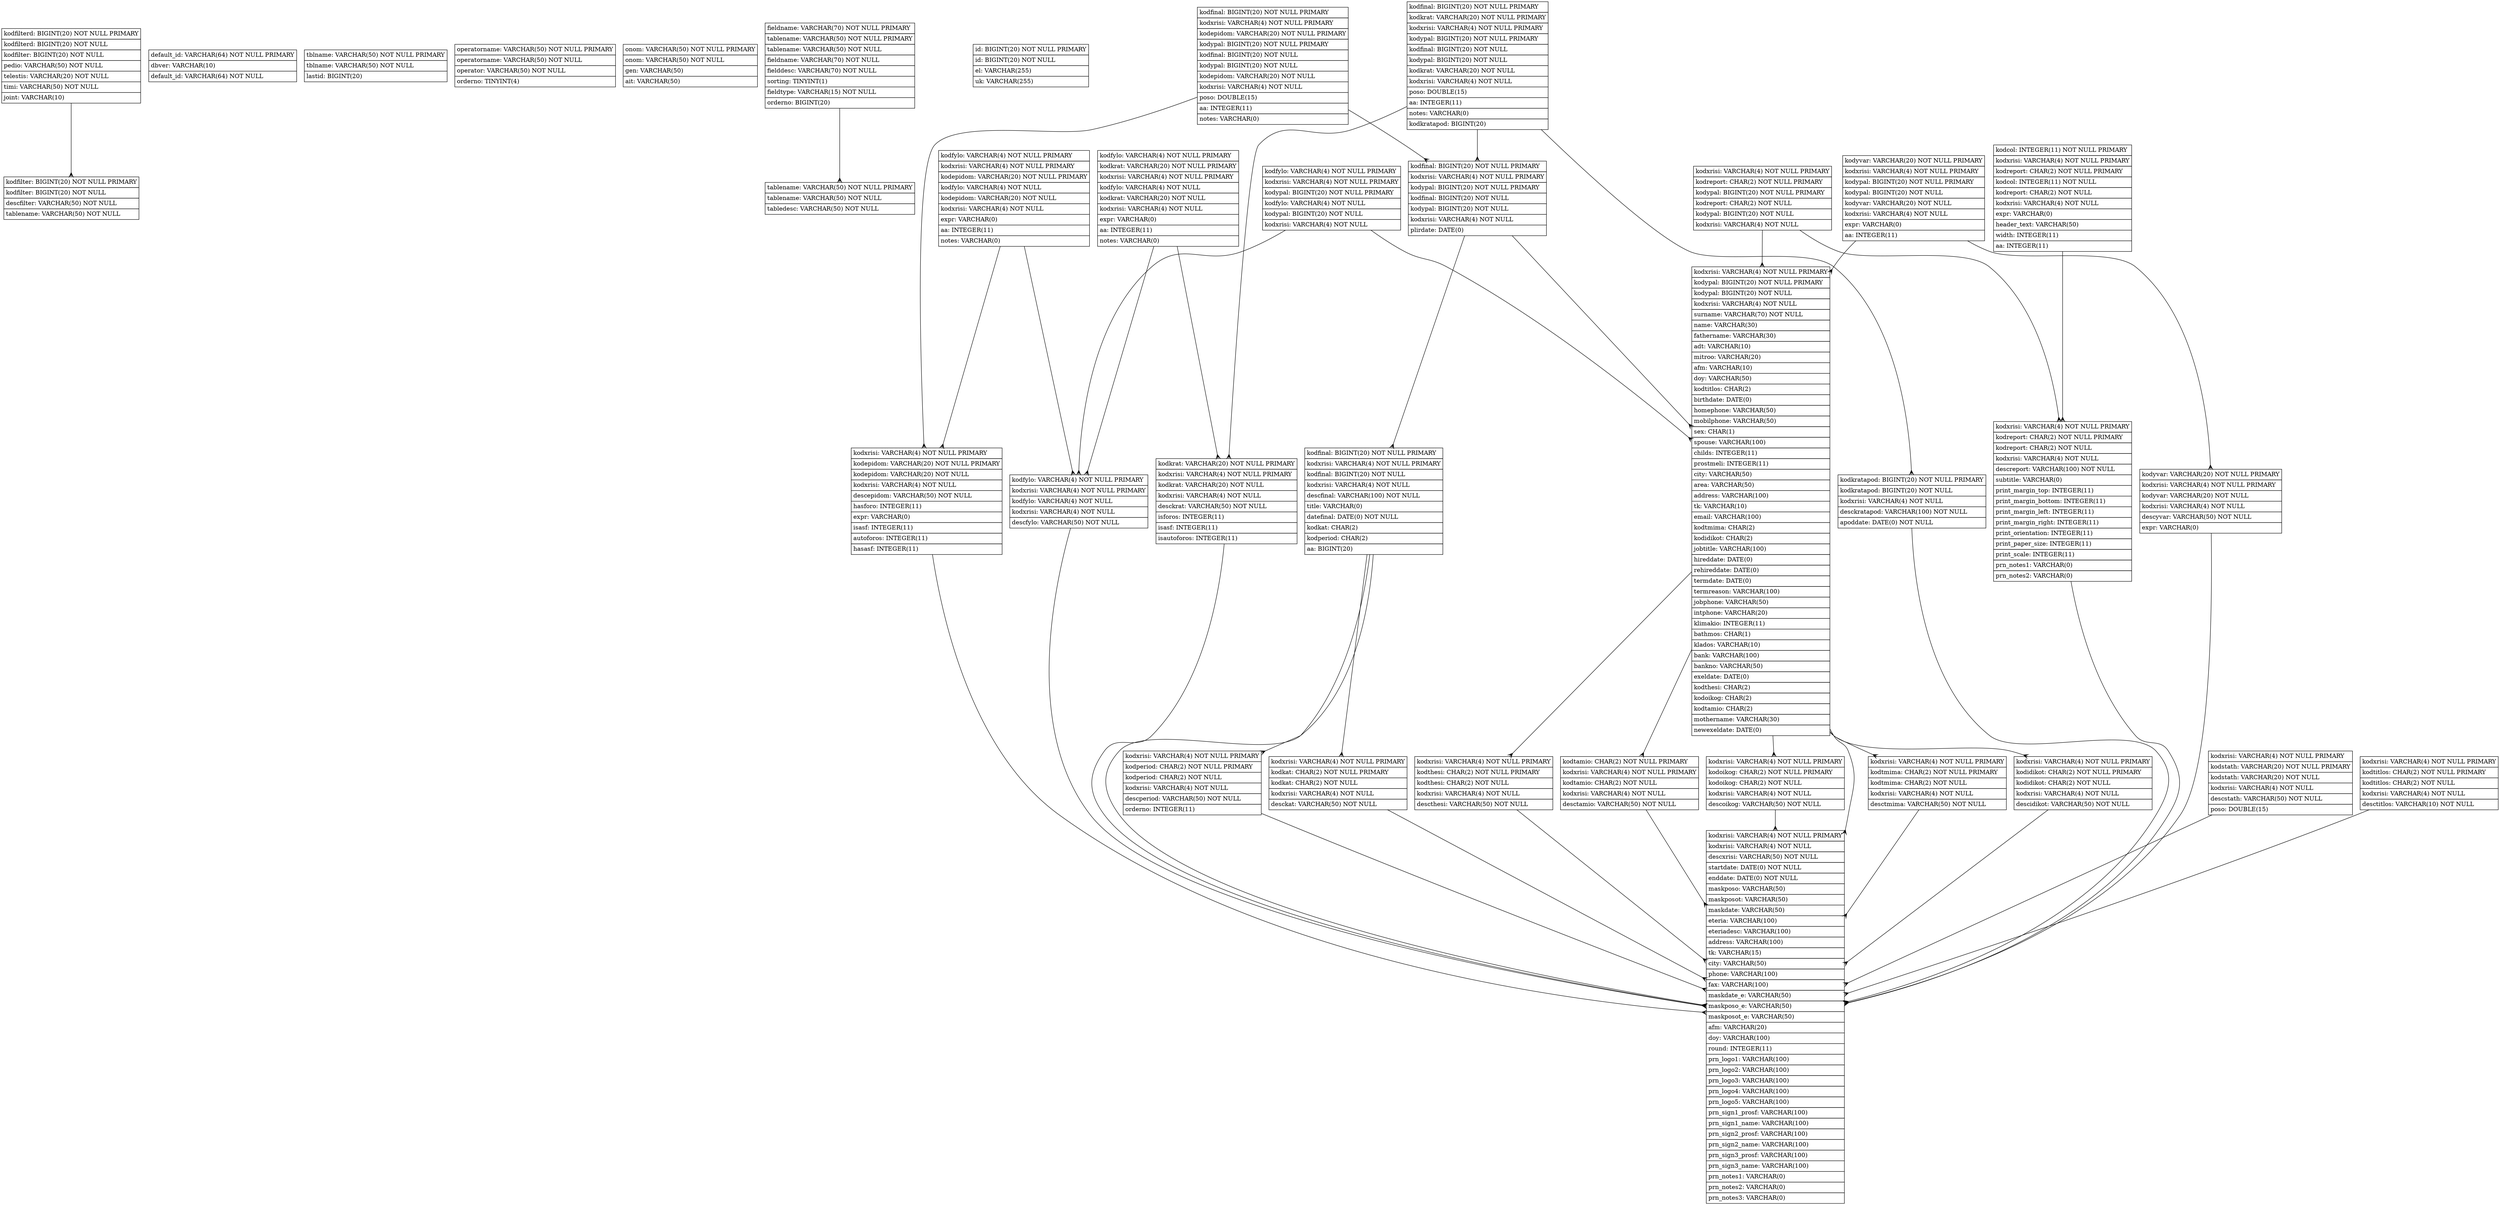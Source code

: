 digraph G {
    graph [rankdir=TB]
    node [shape=none, margin=0]
    edge [arrowhead=crow, arrowtail=none, dir=both]
    afxfilter [label=<
        <table border="0" cellborder="1" cellspacing="0" cellpadding="4">
            <tr><td align="left">kodfilter: BIGINT(20) NOT NULL PRIMARY</td></tr> 

            <tr><td align="left">kodfilter: BIGINT(20) NOT NULL</td></tr> 
            <tr><td align="left">descfilter: VARCHAR(50) NOT NULL</td></tr> 
            <tr><td align="left">tablename: VARCHAR(50) NOT NULL</td></tr> 

        </table>
    >]

    afxfilterd [label=<
        <table border="0" cellborder="1" cellspacing="0" cellpadding="4">
            <tr><td align="left">kodfilterd: BIGINT(20) NOT NULL PRIMARY</td></tr> 

            <tr><td align="left">kodfilterd: BIGINT(20) NOT NULL</td></tr> 
            <tr><td align="left">kodfilter: BIGINT(20) NOT NULL</td></tr> 
            <tr><td align="left">pedio: VARCHAR(50) NOT NULL</td></tr> 
            <tr><td align="left">telestis: VARCHAR(20) NOT NULL</td></tr> 
            <tr><td align="left">timi: VARCHAR(50) NOT NULL</td></tr> 
            <tr><td align="left">joint: VARCHAR(10) </td></tr> 

        </table>
    >]
    afxfilterd -> afxfilter; 

    afxinfo [label=<
        <table border="0" cellborder="1" cellspacing="0" cellpadding="4">
            <tr><td align="left">default_id: VARCHAR(64) NOT NULL PRIMARY</td></tr> 

            <tr><td align="left">dbver: VARCHAR(10) </td></tr> 
            <tr><td align="left">default_id: VARCHAR(64) NOT NULL</td></tr> 

        </table>
    >]

    afxkeygen [label=<
        <table border="0" cellborder="1" cellspacing="0" cellpadding="4">
            <tr><td align="left">tblname: VARCHAR(50) NOT NULL PRIMARY</td></tr> 

            <tr><td align="left">tblname: VARCHAR(50) NOT NULL</td></tr> 
            <tr><td align="left">lastid: BIGINT(20) </td></tr> 

        </table>
    >]

    afxoperators [label=<
        <table border="0" cellborder="1" cellspacing="0" cellpadding="4">
            <tr><td align="left">operatorname: VARCHAR(50) NOT NULL PRIMARY</td></tr> 

            <tr><td align="left">operatorname: VARCHAR(50) NOT NULL</td></tr> 
            <tr><td align="left">operator: VARCHAR(50) NOT NULL</td></tr> 
            <tr><td align="left">orderno: TINYINT(4) </td></tr> 

        </table>
    >]

    afxptoseis [label=<
        <table border="0" cellborder="1" cellspacing="0" cellpadding="4">
            <tr><td align="left">onom: VARCHAR(50) NOT NULL PRIMARY</td></tr> 

            <tr><td align="left">onom: VARCHAR(50) NOT NULL</td></tr> 
            <tr><td align="left">gen: VARCHAR(50) </td></tr> 
            <tr><td align="left">ait: VARCHAR(50) </td></tr> 

        </table>
    >]

    afxtable [label=<
        <table border="0" cellborder="1" cellspacing="0" cellpadding="4">
            <tr><td align="left">tablename: VARCHAR(50) NOT NULL PRIMARY</td></tr> 

            <tr><td align="left">tablename: VARCHAR(50) NOT NULL</td></tr> 
            <tr><td align="left">tabledesc: VARCHAR(50) NOT NULL</td></tr> 

        </table>
    >]

    afxtablefields [label=<
        <table border="0" cellborder="1" cellspacing="0" cellpadding="4">
            <tr><td align="left">fieldname: VARCHAR(70) NOT NULL PRIMARY</td></tr> 
            <tr><td align="left">tablename: VARCHAR(50) NOT NULL PRIMARY</td></tr> 

            <tr><td align="left">tablename: VARCHAR(50) NOT NULL</td></tr> 
            <tr><td align="left">fieldname: VARCHAR(70) NOT NULL</td></tr> 
            <tr><td align="left">fielddesc: VARCHAR(70) NOT NULL</td></tr> 
            <tr><td align="left">sorting: TINYINT(1) </td></tr> 
            <tr><td align="left">fieldtype: VARCHAR(15) NOT NULL</td></tr> 
            <tr><td align="left">orderno: BIGINT(20) </td></tr> 

        </table>
    >]
    afxtablefields -> afxtable; 

    afxtranslate [label=<
        <table border="0" cellborder="1" cellspacing="0" cellpadding="4">
            <tr><td align="left">id: BIGINT(20) NOT NULL PRIMARY</td></tr> 

            <tr><td align="left">id: BIGINT(20) NOT NULL</td></tr> 
            <tr><td align="left">el: VARCHAR(255) </td></tr> 
            <tr><td align="left">uk: VARCHAR(255) </td></tr> 

        </table>
    >]

    misth_zpxrisi [label=<
        <table border="0" cellborder="1" cellspacing="0" cellpadding="4">
            <tr><td align="left">kodxrisi: VARCHAR(4) NOT NULL PRIMARY</td></tr> 

            <tr><td align="left">kodxrisi: VARCHAR(4) NOT NULL</td></tr> 
            <tr><td align="left">descxrisi: VARCHAR(50) NOT NULL</td></tr> 
            <tr><td align="left">startdate: DATE(0) NOT NULL</td></tr> 
            <tr><td align="left">enddate: DATE(0) NOT NULL</td></tr> 
            <tr><td align="left">maskposo: VARCHAR(50) </td></tr> 
            <tr><td align="left">maskposot: VARCHAR(50) </td></tr> 
            <tr><td align="left">maskdate: VARCHAR(50) </td></tr> 
            <tr><td align="left">eteria: VARCHAR(100) </td></tr> 
            <tr><td align="left">eteriadesc: VARCHAR(100) </td></tr> 
            <tr><td align="left">address: VARCHAR(100) </td></tr> 
            <tr><td align="left">tk: VARCHAR(15) </td></tr> 
            <tr><td align="left">city: VARCHAR(50) </td></tr> 
            <tr><td align="left">phone: VARCHAR(100) </td></tr> 
            <tr><td align="left">fax: VARCHAR(100) </td></tr> 
            <tr><td align="left">maskdate_e: VARCHAR(50) </td></tr> 
            <tr><td align="left">maskposo_e: VARCHAR(50) </td></tr> 
            <tr><td align="left">maskposot_e: VARCHAR(50) </td></tr> 
            <tr><td align="left">afm: VARCHAR(20) </td></tr> 
            <tr><td align="left">doy: VARCHAR(100) </td></tr> 
            <tr><td align="left">round: INTEGER(11) </td></tr> 
            <tr><td align="left">prn_logo1: VARCHAR(100) </td></tr> 
            <tr><td align="left">prn_logo2: VARCHAR(100) </td></tr> 
            <tr><td align="left">prn_logo3: VARCHAR(100) </td></tr> 
            <tr><td align="left">prn_logo4: VARCHAR(100) </td></tr> 
            <tr><td align="left">prn_logo5: VARCHAR(100) </td></tr> 
            <tr><td align="left">prn_sign1_prosf: VARCHAR(100) </td></tr> 
            <tr><td align="left">prn_sign1_name: VARCHAR(100) </td></tr> 
            <tr><td align="left">prn_sign2_prosf: VARCHAR(100) </td></tr> 
            <tr><td align="left">prn_sign2_name: VARCHAR(100) </td></tr> 
            <tr><td align="left">prn_sign3_prosf: VARCHAR(100) </td></tr> 
            <tr><td align="left">prn_sign3_name: VARCHAR(100) </td></tr> 
            <tr><td align="left">prn_notes1: VARCHAR(0) </td></tr> 
            <tr><td align="left">prn_notes2: VARCHAR(0) </td></tr> 
            <tr><td align="left">prn_notes3: VARCHAR(0) </td></tr> 

        </table>
    >]

    misth_zpperiod [label=<
        <table border="0" cellborder="1" cellspacing="0" cellpadding="4">
            <tr><td align="left">kodxrisi: VARCHAR(4) NOT NULL PRIMARY</td></tr> 
            <tr><td align="left">kodperiod: CHAR(2) NOT NULL PRIMARY</td></tr> 

            <tr><td align="left">kodperiod: CHAR(2) NOT NULL</td></tr> 
            <tr><td align="left">kodxrisi: VARCHAR(4) NOT NULL</td></tr> 
            <tr><td align="left">descperiod: VARCHAR(50) NOT NULL</td></tr> 
            <tr><td align="left">orderno: INTEGER(11) </td></tr> 

        </table>
    >]
    misth_zpperiod -> misth_zpxrisi; 

    misth_zpkat [label=<
        <table border="0" cellborder="1" cellspacing="0" cellpadding="4">
            <tr><td align="left">kodxrisi: VARCHAR(4) NOT NULL PRIMARY</td></tr> 
            <tr><td align="left">kodkat: CHAR(2) NOT NULL PRIMARY</td></tr> 

            <tr><td align="left">kodkat: CHAR(2) NOT NULL</td></tr> 
            <tr><td align="left">kodxrisi: VARCHAR(4) NOT NULL</td></tr> 
            <tr><td align="left">desckat: VARCHAR(50) NOT NULL</td></tr> 

        </table>
    >]
    misth_zpkat -> misth_zpxrisi; 

    misth_final [label=<
        <table border="0" cellborder="1" cellspacing="0" cellpadding="4">
            <tr><td align="left">kodfinal: BIGINT(20) NOT NULL PRIMARY</td></tr> 
            <tr><td align="left">kodxrisi: VARCHAR(4) NOT NULL PRIMARY</td></tr> 

            <tr><td align="left">kodfinal: BIGINT(20) NOT NULL</td></tr> 
            <tr><td align="left">kodxrisi: VARCHAR(4) NOT NULL</td></tr> 
            <tr><td align="left">descfinal: VARCHAR(100) NOT NULL</td></tr> 
            <tr><td align="left">title: VARCHAR(0) </td></tr> 
            <tr><td align="left">datefinal: DATE(0) NOT NULL</td></tr> 
            <tr><td align="left">kodkat: CHAR(2) </td></tr> 
            <tr><td align="left">kodperiod: CHAR(2) </td></tr> 
            <tr><td align="left">aa: BIGINT(20) </td></tr> 

        </table>
    >]
    misth_final -> misth_zpperiod; 
    misth_final -> misth_zpxrisi; 
    misth_final -> misth_zpkat; 

    misth_zptmima [label=<
        <table border="0" cellborder="1" cellspacing="0" cellpadding="4">
            <tr><td align="left">kodxrisi: VARCHAR(4) NOT NULL PRIMARY</td></tr> 
            <tr><td align="left">kodtmima: CHAR(2) NOT NULL PRIMARY</td></tr> 

            <tr><td align="left">kodtmima: CHAR(2) NOT NULL</td></tr> 
            <tr><td align="left">kodxrisi: VARCHAR(4) NOT NULL</td></tr> 
            <tr><td align="left">desctmima: VARCHAR(50) NOT NULL</td></tr> 

        </table>
    >]
    misth_zptmima -> misth_zpxrisi; 

    misth_zpidikot [label=<
        <table border="0" cellborder="1" cellspacing="0" cellpadding="4">
            <tr><td align="left">kodxrisi: VARCHAR(4) NOT NULL PRIMARY</td></tr> 
            <tr><td align="left">kodidikot: CHAR(2) NOT NULL PRIMARY</td></tr> 

            <tr><td align="left">kodidikot: CHAR(2) NOT NULL</td></tr> 
            <tr><td align="left">kodxrisi: VARCHAR(4) NOT NULL</td></tr> 
            <tr><td align="left">descidikot: VARCHAR(50) NOT NULL</td></tr> 

        </table>
    >]
    misth_zpidikot -> misth_zpxrisi; 

    misth_zpthesi [label=<
        <table border="0" cellborder="1" cellspacing="0" cellpadding="4">
            <tr><td align="left">kodxrisi: VARCHAR(4) NOT NULL PRIMARY</td></tr> 
            <tr><td align="left">kodthesi: CHAR(2) NOT NULL PRIMARY</td></tr> 

            <tr><td align="left">kodthesi: CHAR(2) NOT NULL</td></tr> 
            <tr><td align="left">kodxrisi: VARCHAR(4) NOT NULL</td></tr> 
            <tr><td align="left">descthesi: VARCHAR(50) NOT NULL</td></tr> 

        </table>
    >]
    misth_zpthesi -> misth_zpxrisi; 

    misth_zptamio [label=<
        <table border="0" cellborder="1" cellspacing="0" cellpadding="4">
            <tr><td align="left">kodtamio: CHAR(2) NOT NULL PRIMARY</td></tr> 
            <tr><td align="left">kodxrisi: VARCHAR(4) NOT NULL PRIMARY</td></tr> 

            <tr><td align="left">kodtamio: CHAR(2) NOT NULL</td></tr> 
            <tr><td align="left">kodxrisi: VARCHAR(4) NOT NULL</td></tr> 
            <tr><td align="left">desctamio: VARCHAR(50) NOT NULL</td></tr> 

        </table>
    >]
    misth_zptamio -> misth_zpxrisi; 

    misth_zpoikog [label=<
        <table border="0" cellborder="1" cellspacing="0" cellpadding="4">
            <tr><td align="left">kodxrisi: VARCHAR(4) NOT NULL PRIMARY</td></tr> 
            <tr><td align="left">kodoikog: CHAR(2) NOT NULL PRIMARY</td></tr> 

            <tr><td align="left">kodoikog: CHAR(2) NOT NULL</td></tr> 
            <tr><td align="left">kodxrisi: VARCHAR(4) NOT NULL</td></tr> 
            <tr><td align="left">descoikog: VARCHAR(50) NOT NULL</td></tr> 

        </table>
    >]
    misth_zpoikog -> misth_zpxrisi; 

    misth_ypal [label=<
        <table border="0" cellborder="1" cellspacing="0" cellpadding="4">
            <tr><td align="left">kodxrisi: VARCHAR(4) NOT NULL PRIMARY</td></tr> 
            <tr><td align="left">kodypal: BIGINT(20) NOT NULL PRIMARY</td></tr> 

            <tr><td align="left">kodypal: BIGINT(20) NOT NULL</td></tr> 
            <tr><td align="left">kodxrisi: VARCHAR(4) NOT NULL</td></tr> 
            <tr><td align="left">surname: VARCHAR(70) NOT NULL</td></tr> 
            <tr><td align="left">name: VARCHAR(30) </td></tr> 
            <tr><td align="left">fathername: VARCHAR(30) </td></tr> 
            <tr><td align="left">adt: VARCHAR(10) </td></tr> 
            <tr><td align="left">mitroo: VARCHAR(20) </td></tr> 
            <tr><td align="left">afm: VARCHAR(10) </td></tr> 
            <tr><td align="left">doy: VARCHAR(50) </td></tr> 
            <tr><td align="left">kodtitlos: CHAR(2) </td></tr> 
            <tr><td align="left">birthdate: DATE(0) </td></tr> 
            <tr><td align="left">homephone: VARCHAR(50) </td></tr> 
            <tr><td align="left">mobilphone: VARCHAR(50) </td></tr> 
            <tr><td align="left">sex: CHAR(1) </td></tr> 
            <tr><td align="left">spouse: VARCHAR(100) </td></tr> 
            <tr><td align="left">childs: INTEGER(11) </td></tr> 
            <tr><td align="left">prostmeli: INTEGER(11) </td></tr> 
            <tr><td align="left">city: VARCHAR(50) </td></tr> 
            <tr><td align="left">area: VARCHAR(50) </td></tr> 
            <tr><td align="left">address: VARCHAR(100) </td></tr> 
            <tr><td align="left">tk: VARCHAR(10) </td></tr> 
            <tr><td align="left">email: VARCHAR(100) </td></tr> 
            <tr><td align="left">kodtmima: CHAR(2) </td></tr> 
            <tr><td align="left">kodidikot: CHAR(2) </td></tr> 
            <tr><td align="left">jobtitle: VARCHAR(100) </td></tr> 
            <tr><td align="left">hireddate: DATE(0) </td></tr> 
            <tr><td align="left">rehireddate: DATE(0) </td></tr> 
            <tr><td align="left">termdate: DATE(0) </td></tr> 
            <tr><td align="left">termreason: VARCHAR(100) </td></tr> 
            <tr><td align="left">jobphone: VARCHAR(50) </td></tr> 
            <tr><td align="left">intphone: VARCHAR(20) </td></tr> 
            <tr><td align="left">klimakio: INTEGER(11) </td></tr> 
            <tr><td align="left">bathmos: CHAR(1) </td></tr> 
            <tr><td align="left">klados: VARCHAR(10) </td></tr> 
            <tr><td align="left">bank: VARCHAR(100) </td></tr> 
            <tr><td align="left">bankno: VARCHAR(50) </td></tr> 
            <tr><td align="left">exeldate: DATE(0) </td></tr> 
            <tr><td align="left">kodthesi: CHAR(2) </td></tr> 
            <tr><td align="left">kodoikog: CHAR(2) </td></tr> 
            <tr><td align="left">kodtamio: CHAR(2) </td></tr> 
            <tr><td align="left">mothername: VARCHAR(30) </td></tr> 
            <tr><td align="left">newexeldate: DATE(0) </td></tr> 

        </table>
    >]
    misth_ypal -> misth_zpxrisi; 
    misth_ypal -> misth_zptmima; 
    misth_ypal -> misth_zpidikot; 
    misth_ypal -> misth_zpthesi; 
    misth_ypal -> misth_zptamio; 
    misth_ypal -> misth_zpoikog; 

    misth_final_ypal [label=<
        <table border="0" cellborder="1" cellspacing="0" cellpadding="4">
            <tr><td align="left">kodfinal: BIGINT(20) NOT NULL PRIMARY</td></tr> 
            <tr><td align="left">kodxrisi: VARCHAR(4) NOT NULL PRIMARY</td></tr> 
            <tr><td align="left">kodypal: BIGINT(20) NOT NULL PRIMARY</td></tr> 

            <tr><td align="left">kodfinal: BIGINT(20) NOT NULL</td></tr> 
            <tr><td align="left">kodypal: BIGINT(20) NOT NULL</td></tr> 
            <tr><td align="left">kodxrisi: VARCHAR(4) NOT NULL</td></tr> 
            <tr><td align="left">plirdate: DATE(0) </td></tr> 

        </table>
    >]
    misth_final_ypal -> misth_final; 
    misth_final_ypal -> misth_ypal; 

    misth_zpepidom [label=<
        <table border="0" cellborder="1" cellspacing="0" cellpadding="4">
            <tr><td align="left">kodxrisi: VARCHAR(4) NOT NULL PRIMARY</td></tr> 
            <tr><td align="left">kodepidom: VARCHAR(20) NOT NULL PRIMARY</td></tr> 

            <tr><td align="left">kodepidom: VARCHAR(20) NOT NULL</td></tr> 
            <tr><td align="left">kodxrisi: VARCHAR(4) NOT NULL</td></tr> 
            <tr><td align="left">descepidom: VARCHAR(50) NOT NULL</td></tr> 
            <tr><td align="left">hasforo: INTEGER(11) </td></tr> 
            <tr><td align="left">expr: VARCHAR(0) </td></tr> 
            <tr><td align="left">isasf: INTEGER(11) </td></tr> 
            <tr><td align="left">autoforos: INTEGER(11) </td></tr> 
            <tr><td align="left">hasasf: INTEGER(11) </td></tr> 

        </table>
    >]
    misth_zpepidom -> misth_zpxrisi; 

    misth_final_ypal_epidom [label=<
        <table border="0" cellborder="1" cellspacing="0" cellpadding="4">
            <tr><td align="left">kodfinal: BIGINT(20) NOT NULL PRIMARY</td></tr> 
            <tr><td align="left">kodxrisi: VARCHAR(4) NOT NULL PRIMARY</td></tr> 
            <tr><td align="left">kodepidom: VARCHAR(20) NOT NULL PRIMARY</td></tr> 
            <tr><td align="left">kodypal: BIGINT(20) NOT NULL PRIMARY</td></tr> 

            <tr><td align="left">kodfinal: BIGINT(20) NOT NULL</td></tr> 
            <tr><td align="left">kodypal: BIGINT(20) NOT NULL</td></tr> 
            <tr><td align="left">kodepidom: VARCHAR(20) NOT NULL</td></tr> 
            <tr><td align="left">kodxrisi: VARCHAR(4) NOT NULL</td></tr> 
            <tr><td align="left">poso: DOUBLE(15) </td></tr> 
            <tr><td align="left">aa: INTEGER(11) </td></tr> 
            <tr><td align="left">notes: VARCHAR(0) </td></tr> 

        </table>
    >]
    misth_final_ypal_epidom -> misth_final_ypal; 
    misth_final_ypal_epidom -> misth_zpepidom; 

    misth_zpkrat [label=<
        <table border="0" cellborder="1" cellspacing="0" cellpadding="4">
            <tr><td align="left">kodkrat: VARCHAR(20) NOT NULL PRIMARY</td></tr> 
            <tr><td align="left">kodxrisi: VARCHAR(4) NOT NULL PRIMARY</td></tr> 

            <tr><td align="left">kodkrat: VARCHAR(20) NOT NULL</td></tr> 
            <tr><td align="left">kodxrisi: VARCHAR(4) NOT NULL</td></tr> 
            <tr><td align="left">desckrat: VARCHAR(50) NOT NULL</td></tr> 
            <tr><td align="left">isforos: INTEGER(11) </td></tr> 
            <tr><td align="left">isasf: INTEGER(11) </td></tr> 
            <tr><td align="left">isautoforos: INTEGER(11) </td></tr> 

        </table>
    >]
    misth_zpkrat -> misth_zpxrisi; 

    misth_kratapod [label=<
        <table border="0" cellborder="1" cellspacing="0" cellpadding="4">
            <tr><td align="left">kodkratapod: BIGINT(20) NOT NULL PRIMARY</td></tr> 

            <tr><td align="left">kodkratapod: BIGINT(20) NOT NULL</td></tr> 
            <tr><td align="left">kodxrisi: VARCHAR(4) NOT NULL</td></tr> 
            <tr><td align="left">desckratapod: VARCHAR(100) NOT NULL</td></tr> 
            <tr><td align="left">apoddate: DATE(0) NOT NULL</td></tr> 

        </table>
    >]
    misth_kratapod -> misth_zpxrisi; 

    misth_final_ypal_krat [label=<
        <table border="0" cellborder="1" cellspacing="0" cellpadding="4">
            <tr><td align="left">kodfinal: BIGINT(20) NOT NULL PRIMARY</td></tr> 
            <tr><td align="left">kodkrat: VARCHAR(20) NOT NULL PRIMARY</td></tr> 
            <tr><td align="left">kodxrisi: VARCHAR(4) NOT NULL PRIMARY</td></tr> 
            <tr><td align="left">kodypal: BIGINT(20) NOT NULL PRIMARY</td></tr> 

            <tr><td align="left">kodfinal: BIGINT(20) NOT NULL</td></tr> 
            <tr><td align="left">kodypal: BIGINT(20) NOT NULL</td></tr> 
            <tr><td align="left">kodkrat: VARCHAR(20) NOT NULL</td></tr> 
            <tr><td align="left">kodxrisi: VARCHAR(4) NOT NULL</td></tr> 
            <tr><td align="left">poso: DOUBLE(15) </td></tr> 
            <tr><td align="left">aa: INTEGER(11) </td></tr> 
            <tr><td align="left">notes: VARCHAR(0) </td></tr> 
            <tr><td align="left">kodkratapod: BIGINT(20) </td></tr> 

        </table>
    >]
    misth_final_ypal_krat -> misth_final_ypal; 
    misth_final_ypal_krat -> misth_zpkrat; 
    misth_final_ypal_krat -> misth_kratapod; 

    misth_fylo [label=<
        <table border="0" cellborder="1" cellspacing="0" cellpadding="4">
            <tr><td align="left">kodfylo: VARCHAR(4) NOT NULL PRIMARY</td></tr> 
            <tr><td align="left">kodxrisi: VARCHAR(4) NOT NULL PRIMARY</td></tr> 

            <tr><td align="left">kodfylo: VARCHAR(4) NOT NULL</td></tr> 
            <tr><td align="left">kodxrisi: VARCHAR(4) NOT NULL</td></tr> 
            <tr><td align="left">descfylo: VARCHAR(50) NOT NULL</td></tr> 

        </table>
    >]
    misth_fylo -> misth_zpxrisi; 

    misth_fylo_epidom [label=<
        <table border="0" cellborder="1" cellspacing="0" cellpadding="4">
            <tr><td align="left">kodfylo: VARCHAR(4) NOT NULL PRIMARY</td></tr> 
            <tr><td align="left">kodxrisi: VARCHAR(4) NOT NULL PRIMARY</td></tr> 
            <tr><td align="left">kodepidom: VARCHAR(20) NOT NULL PRIMARY</td></tr> 

            <tr><td align="left">kodfylo: VARCHAR(4) NOT NULL</td></tr> 
            <tr><td align="left">kodepidom: VARCHAR(20) NOT NULL</td></tr> 
            <tr><td align="left">kodxrisi: VARCHAR(4) NOT NULL</td></tr> 
            <tr><td align="left">expr: VARCHAR(0) </td></tr> 
            <tr><td align="left">aa: INTEGER(11) </td></tr> 
            <tr><td align="left">notes: VARCHAR(0) </td></tr> 

        </table>
    >]
    misth_fylo_epidom -> misth_fylo; 
    misth_fylo_epidom -> misth_zpepidom; 

    misth_fylo_krat [label=<
        <table border="0" cellborder="1" cellspacing="0" cellpadding="4">
            <tr><td align="left">kodfylo: VARCHAR(4) NOT NULL PRIMARY</td></tr> 
            <tr><td align="left">kodkrat: VARCHAR(20) NOT NULL PRIMARY</td></tr> 
            <tr><td align="left">kodxrisi: VARCHAR(4) NOT NULL PRIMARY</td></tr> 

            <tr><td align="left">kodfylo: VARCHAR(4) NOT NULL</td></tr> 
            <tr><td align="left">kodkrat: VARCHAR(20) NOT NULL</td></tr> 
            <tr><td align="left">kodxrisi: VARCHAR(4) NOT NULL</td></tr> 
            <tr><td align="left">expr: VARCHAR(0) </td></tr> 
            <tr><td align="left">aa: INTEGER(11) </td></tr> 
            <tr><td align="left">notes: VARCHAR(0) </td></tr> 

        </table>
    >]
    misth_fylo_krat -> misth_fylo; 
    misth_fylo_krat -> misth_zpkrat; 

    misth_fylo_ypal [label=<
        <table border="0" cellborder="1" cellspacing="0" cellpadding="4">
            <tr><td align="left">kodfylo: VARCHAR(4) NOT NULL PRIMARY</td></tr> 
            <tr><td align="left">kodxrisi: VARCHAR(4) NOT NULL PRIMARY</td></tr> 
            <tr><td align="left">kodypal: BIGINT(20) NOT NULL PRIMARY</td></tr> 

            <tr><td align="left">kodfylo: VARCHAR(4) NOT NULL</td></tr> 
            <tr><td align="left">kodypal: BIGINT(20) NOT NULL</td></tr> 
            <tr><td align="left">kodxrisi: VARCHAR(4) NOT NULL</td></tr> 

        </table>
    >]
    misth_fylo_ypal -> misth_fylo; 
    misth_fylo_ypal -> misth_ypal; 

    misth_report [label=<
        <table border="0" cellborder="1" cellspacing="0" cellpadding="4">
            <tr><td align="left">kodxrisi: VARCHAR(4) NOT NULL PRIMARY</td></tr> 
            <tr><td align="left">kodreport: CHAR(2) NOT NULL PRIMARY</td></tr> 

            <tr><td align="left">kodreport: CHAR(2) NOT NULL</td></tr> 
            <tr><td align="left">kodxrisi: VARCHAR(4) NOT NULL</td></tr> 
            <tr><td align="left">descreport: VARCHAR(100) NOT NULL</td></tr> 
            <tr><td align="left">subtitle: VARCHAR(0) </td></tr> 
            <tr><td align="left">print_margin_top: INTEGER(11) </td></tr> 
            <tr><td align="left">print_margin_bottom: INTEGER(11) </td></tr> 
            <tr><td align="left">print_margin_left: INTEGER(11) </td></tr> 
            <tr><td align="left">print_margin_right: INTEGER(11) </td></tr> 
            <tr><td align="left">print_orientation: INTEGER(11) </td></tr> 
            <tr><td align="left">print_paper_size: INTEGER(11) </td></tr> 
            <tr><td align="left">print_scale: INTEGER(11) </td></tr> 
            <tr><td align="left">prn_notes1: VARCHAR(0) </td></tr> 
            <tr><td align="left">prn_notes2: VARCHAR(0) </td></tr> 

        </table>
    >]
    misth_report -> misth_zpxrisi; 

    misth_report_cols [label=<
        <table border="0" cellborder="1" cellspacing="0" cellpadding="4">
            <tr><td align="left">kodcol: INTEGER(11) NOT NULL PRIMARY</td></tr> 
            <tr><td align="left">kodxrisi: VARCHAR(4) NOT NULL PRIMARY</td></tr> 
            <tr><td align="left">kodreport: CHAR(2) NOT NULL PRIMARY</td></tr> 

            <tr><td align="left">kodcol: INTEGER(11) NOT NULL</td></tr> 
            <tr><td align="left">kodreport: CHAR(2) NOT NULL</td></tr> 
            <tr><td align="left">kodxrisi: VARCHAR(4) NOT NULL</td></tr> 
            <tr><td align="left">expr: VARCHAR(0) </td></tr> 
            <tr><td align="left">header_text: VARCHAR(50) </td></tr> 
            <tr><td align="left">width: INTEGER(11) </td></tr> 
            <tr><td align="left">aa: INTEGER(11) </td></tr> 

        </table>
    >]
    misth_report_cols -> misth_report; 

    misth_report_ypal [label=<
        <table border="0" cellborder="1" cellspacing="0" cellpadding="4">
            <tr><td align="left">kodxrisi: VARCHAR(4) NOT NULL PRIMARY</td></tr> 
            <tr><td align="left">kodreport: CHAR(2) NOT NULL PRIMARY</td></tr> 
            <tr><td align="left">kodypal: BIGINT(20) NOT NULL PRIMARY</td></tr> 

            <tr><td align="left">kodreport: CHAR(2) NOT NULL</td></tr> 
            <tr><td align="left">kodypal: BIGINT(20) NOT NULL</td></tr> 
            <tr><td align="left">kodxrisi: VARCHAR(4) NOT NULL</td></tr> 

        </table>
    >]
    misth_report_ypal -> misth_report; 
    misth_report_ypal -> misth_ypal; 

    misth_zpyvar [label=<
        <table border="0" cellborder="1" cellspacing="0" cellpadding="4">
            <tr><td align="left">kodyvar: VARCHAR(20) NOT NULL PRIMARY</td></tr> 
            <tr><td align="left">kodxrisi: VARCHAR(4) NOT NULL PRIMARY</td></tr> 

            <tr><td align="left">kodyvar: VARCHAR(20) NOT NULL</td></tr> 
            <tr><td align="left">kodxrisi: VARCHAR(4) NOT NULL</td></tr> 
            <tr><td align="left">descyvar: VARCHAR(50) NOT NULL</td></tr> 
            <tr><td align="left">expr: VARCHAR(0) </td></tr> 

        </table>
    >]
    misth_zpyvar -> misth_zpxrisi; 

    misth_ypal_yvar [label=<
        <table border="0" cellborder="1" cellspacing="0" cellpadding="4">
            <tr><td align="left">kodyvar: VARCHAR(20) NOT NULL PRIMARY</td></tr> 
            <tr><td align="left">kodxrisi: VARCHAR(4) NOT NULL PRIMARY</td></tr> 
            <tr><td align="left">kodypal: BIGINT(20) NOT NULL PRIMARY</td></tr> 

            <tr><td align="left">kodypal: BIGINT(20) NOT NULL</td></tr> 
            <tr><td align="left">kodyvar: VARCHAR(20) NOT NULL</td></tr> 
            <tr><td align="left">kodxrisi: VARCHAR(4) NOT NULL</td></tr> 
            <tr><td align="left">expr: VARCHAR(0) </td></tr> 
            <tr><td align="left">aa: INTEGER(11) </td></tr> 

        </table>
    >]
    misth_ypal_yvar -> misth_ypal; 
    misth_ypal_yvar -> misth_zpyvar; 

    misth_zpstath [label=<
        <table border="0" cellborder="1" cellspacing="0" cellpadding="4">
            <tr><td align="left">kodxrisi: VARCHAR(4) NOT NULL PRIMARY</td></tr> 
            <tr><td align="left">kodstath: VARCHAR(20) NOT NULL PRIMARY</td></tr> 

            <tr><td align="left">kodstath: VARCHAR(20) NOT NULL</td></tr> 
            <tr><td align="left">kodxrisi: VARCHAR(4) NOT NULL</td></tr> 
            <tr><td align="left">descstath: VARCHAR(50) NOT NULL</td></tr> 
            <tr><td align="left">poso: DOUBLE(15) </td></tr> 

        </table>
    >]
    misth_zpstath -> misth_zpxrisi; 

    misth_zptitlos [label=<
        <table border="0" cellborder="1" cellspacing="0" cellpadding="4">
            <tr><td align="left">kodxrisi: VARCHAR(4) NOT NULL PRIMARY</td></tr> 
            <tr><td align="left">kodtitlos: CHAR(2) NOT NULL PRIMARY</td></tr> 

            <tr><td align="left">kodtitlos: CHAR(2) NOT NULL</td></tr> 
            <tr><td align="left">kodxrisi: VARCHAR(4) NOT NULL</td></tr> 
            <tr><td align="left">desctitlos: VARCHAR(10) NOT NULL</td></tr> 

        </table>
    >]
    misth_zptitlos -> misth_zpxrisi; 

}
